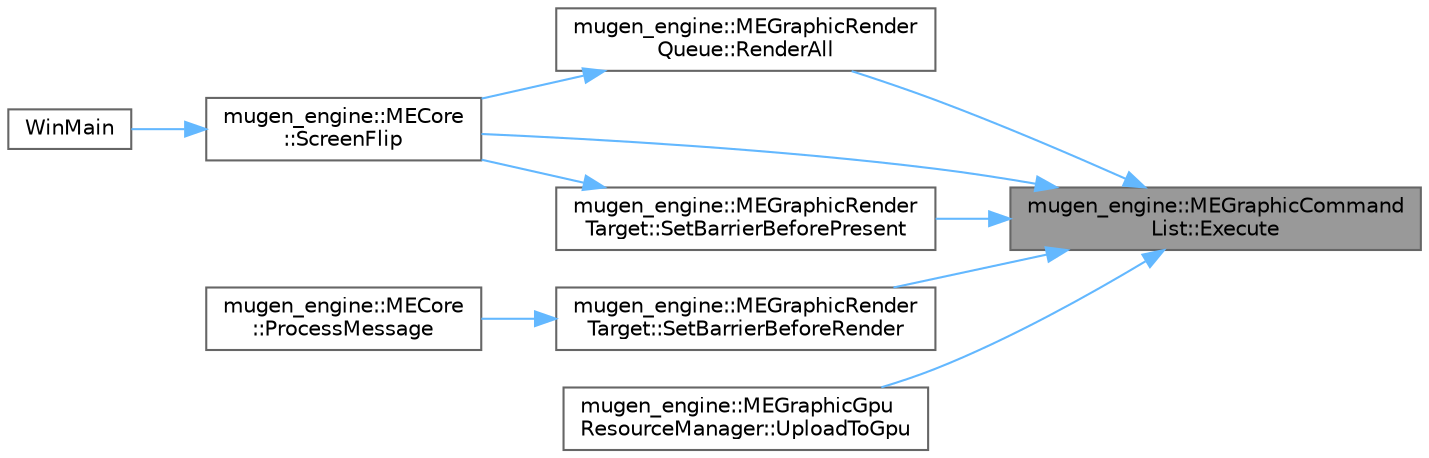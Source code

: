 digraph "mugen_engine::MEGraphicCommandList::Execute"
{
 // LATEX_PDF_SIZE
  bgcolor="transparent";
  edge [fontname=Helvetica,fontsize=10,labelfontname=Helvetica,labelfontsize=10];
  node [fontname=Helvetica,fontsize=10,shape=box,height=0.2,width=0.4];
  rankdir="RL";
  Node1 [id="Node000001",label="mugen_engine::MEGraphicCommand\lList::Execute",height=0.2,width=0.4,color="gray40", fillcolor="grey60", style="filled", fontcolor="black",tooltip="実行&GPU処理を待機"];
  Node1 -> Node2 [id="edge1_Node000001_Node000002",dir="back",color="steelblue1",style="solid",tooltip=" "];
  Node2 [id="Node000002",label="mugen_engine::MEGraphicRender\lQueue::RenderAll",height=0.2,width=0.4,color="grey40", fillcolor="white", style="filled",URL="$classmugen__engine_1_1_m_e_graphic_render_queue.html#a7d5acd8d695b20b11be0dd1b002ed694",tooltip="予約した描画を行う"];
  Node2 -> Node3 [id="edge2_Node000002_Node000003",dir="back",color="steelblue1",style="solid",tooltip=" "];
  Node3 [id="Node000003",label="mugen_engine::MECore\l::ScreenFlip",height=0.2,width=0.4,color="grey40", fillcolor="white", style="filled",URL="$classmugen__engine_1_1_m_e_core.html#a29c86d9bd9b6506ac15fb8a97e27e3e1",tooltip="描画結果を画面に反映させる"];
  Node3 -> Node4 [id="edge3_Node000003_Node000004",dir="back",color="steelblue1",style="solid",tooltip=" "];
  Node4 [id="Node000004",label="WinMain",height=0.2,width=0.4,color="grey40", fillcolor="white", style="filled",URL="$main_8cpp.html#aa9f5bde5a38da1ef0ae63e9a5a567411",tooltip=" "];
  Node1 -> Node3 [id="edge4_Node000001_Node000003",dir="back",color="steelblue1",style="solid",tooltip=" "];
  Node1 -> Node5 [id="edge5_Node000001_Node000005",dir="back",color="steelblue1",style="solid",tooltip=" "];
  Node5 [id="Node000005",label="mugen_engine::MEGraphicRender\lTarget::SetBarrierBeforePresent",height=0.2,width=0.4,color="grey40", fillcolor="white", style="filled",URL="$classmugen__engine_1_1_m_e_graphic_render_target.html#a86bd05010fcd095968d0e5f4deab7933",tooltip="プレゼント前バリア"];
  Node5 -> Node3 [id="edge6_Node000005_Node000003",dir="back",color="steelblue1",style="solid",tooltip=" "];
  Node1 -> Node6 [id="edge7_Node000001_Node000006",dir="back",color="steelblue1",style="solid",tooltip=" "];
  Node6 [id="Node000006",label="mugen_engine::MEGraphicRender\lTarget::SetBarrierBeforeRender",height=0.2,width=0.4,color="grey40", fillcolor="white", style="filled",URL="$classmugen__engine_1_1_m_e_graphic_render_target.html#af4af93f98257ad2ce73ff834430fe0de",tooltip="描画前バリア"];
  Node6 -> Node7 [id="edge8_Node000006_Node000007",dir="back",color="steelblue1",style="solid",tooltip=" "];
  Node7 [id="Node000007",label="mugen_engine::MECore\l::ProcessMessage",height=0.2,width=0.4,color="grey40", fillcolor="white", style="filled",URL="$classmugen__engine_1_1_m_e_core.html#ac0ed52db525aae4982979c445e4d3c5e",tooltip="システムのメッセージを処理する"];
  Node1 -> Node8 [id="edge9_Node000001_Node000008",dir="back",color="steelblue1",style="solid",tooltip=" "];
  Node8 [id="Node000008",label="mugen_engine::MEGraphicGpu\lResourceManager::UploadToGpu",height=0.2,width=0.4,color="grey40", fillcolor="white", style="filled",URL="$classmugen__engine_1_1_m_e_graphic_gpu_resource_manager.html#a8d18cb7b6d3c75bdf658a90899a36514",tooltip="GPUにテクスチャデータをアップロードする"];
}
